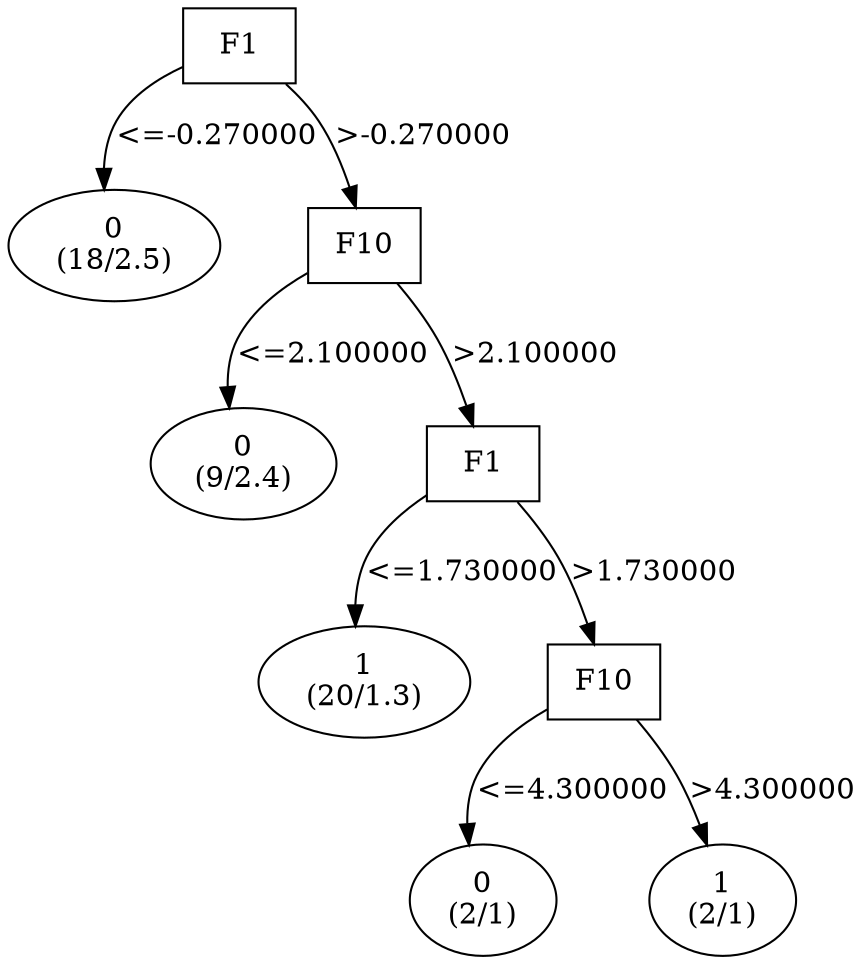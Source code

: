 digraph YaDT {
n0 [ shape=box, label="F1\n"]
n0 -> n1 [label="<=-0.270000"]
n1 [ shape=ellipse, label="0\n(18/2.5)"]
n0 -> n2 [label=">-0.270000"]
n2 [ shape=box, label="F10\n"]
n2 -> n3 [label="<=2.100000"]
n3 [ shape=ellipse, label="0\n(9/2.4)"]
n2 -> n4 [label=">2.100000"]
n4 [ shape=box, label="F1\n"]
n4 -> n5 [label="<=1.730000"]
n5 [ shape=ellipse, label="1\n(20/1.3)"]
n4 -> n6 [label=">1.730000"]
n6 [ shape=box, label="F10\n"]
n6 -> n7 [label="<=4.300000"]
n7 [ shape=ellipse, label="0\n(2/1)"]
n6 -> n8 [label=">4.300000"]
n8 [ shape=ellipse, label="1\n(2/1)"]
}
